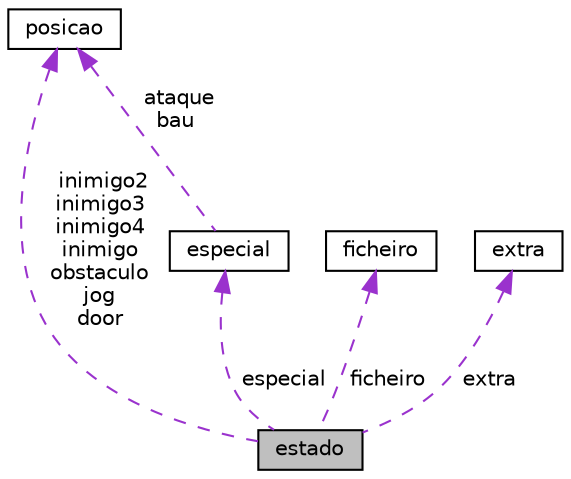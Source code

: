 digraph "estado"
{
  edge [fontname="Helvetica",fontsize="10",labelfontname="Helvetica",labelfontsize="10"];
  node [fontname="Helvetica",fontsize="10",shape=record];
  Node1 [label="estado",height=0.2,width=0.4,color="black", fillcolor="grey75", style="filled", fontcolor="black"];
  Node2 -> Node1 [dir="back",color="darkorchid3",fontsize="10",style="dashed",label=" inimigo2\ninimigo3\ninimigo4\ninimigo\nobstaculo\njog\ndoor" ,fontname="Helvetica"];
  Node2 [label="posicao",height=0.2,width=0.4,color="black", fillcolor="white", style="filled",URL="$structposicao.html",tooltip="posição "];
  Node3 -> Node1 [dir="back",color="darkorchid3",fontsize="10",style="dashed",label=" ficheiro" ,fontname="Helvetica"];
  Node3 [label="ficheiro",height=0.2,width=0.4,color="black", fillcolor="white", style="filled",URL="$structficheiro.html",tooltip="struct com as variáveis de controlo para ficheiros "];
  Node4 -> Node1 [dir="back",color="darkorchid3",fontsize="10",style="dashed",label=" extra" ,fontname="Helvetica"];
  Node4 [label="extra",height=0.2,width=0.4,color="black", fillcolor="white", style="filled",URL="$structextra.html",tooltip="struct com as variáveis de controlo para informações sobre monstros "];
  Node5 -> Node1 [dir="back",color="darkorchid3",fontsize="10",style="dashed",label=" especial" ,fontname="Helvetica"];
  Node5 [label="especial",height=0.2,width=0.4,color="black", fillcolor="white", style="filled",URL="$structespecial.html",tooltip="bónus do jogo "];
  Node2 -> Node5 [dir="back",color="darkorchid3",fontsize="10",style="dashed",label=" ataque\nbau" ,fontname="Helvetica"];
}
